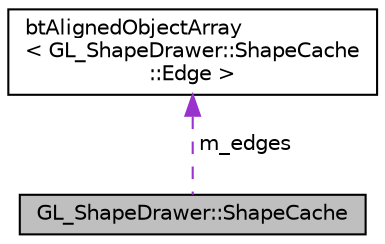 digraph "GL_ShapeDrawer::ShapeCache"
{
  edge [fontname="Helvetica",fontsize="10",labelfontname="Helvetica",labelfontsize="10"];
  node [fontname="Helvetica",fontsize="10",shape=record];
  Node1 [label="GL_ShapeDrawer::ShapeCache",height=0.2,width=0.4,color="black", fillcolor="grey75", style="filled", fontcolor="black"];
  Node2 -> Node1 [dir="back",color="darkorchid3",fontsize="10",style="dashed",label=" m_edges" ,fontname="Helvetica"];
  Node2 [label="btAlignedObjectArray\l\< GL_ShapeDrawer::ShapeCache\l::Edge \>",height=0.2,width=0.4,color="black", fillcolor="white", style="filled",URL="$classbt_aligned_object_array.html"];
}
